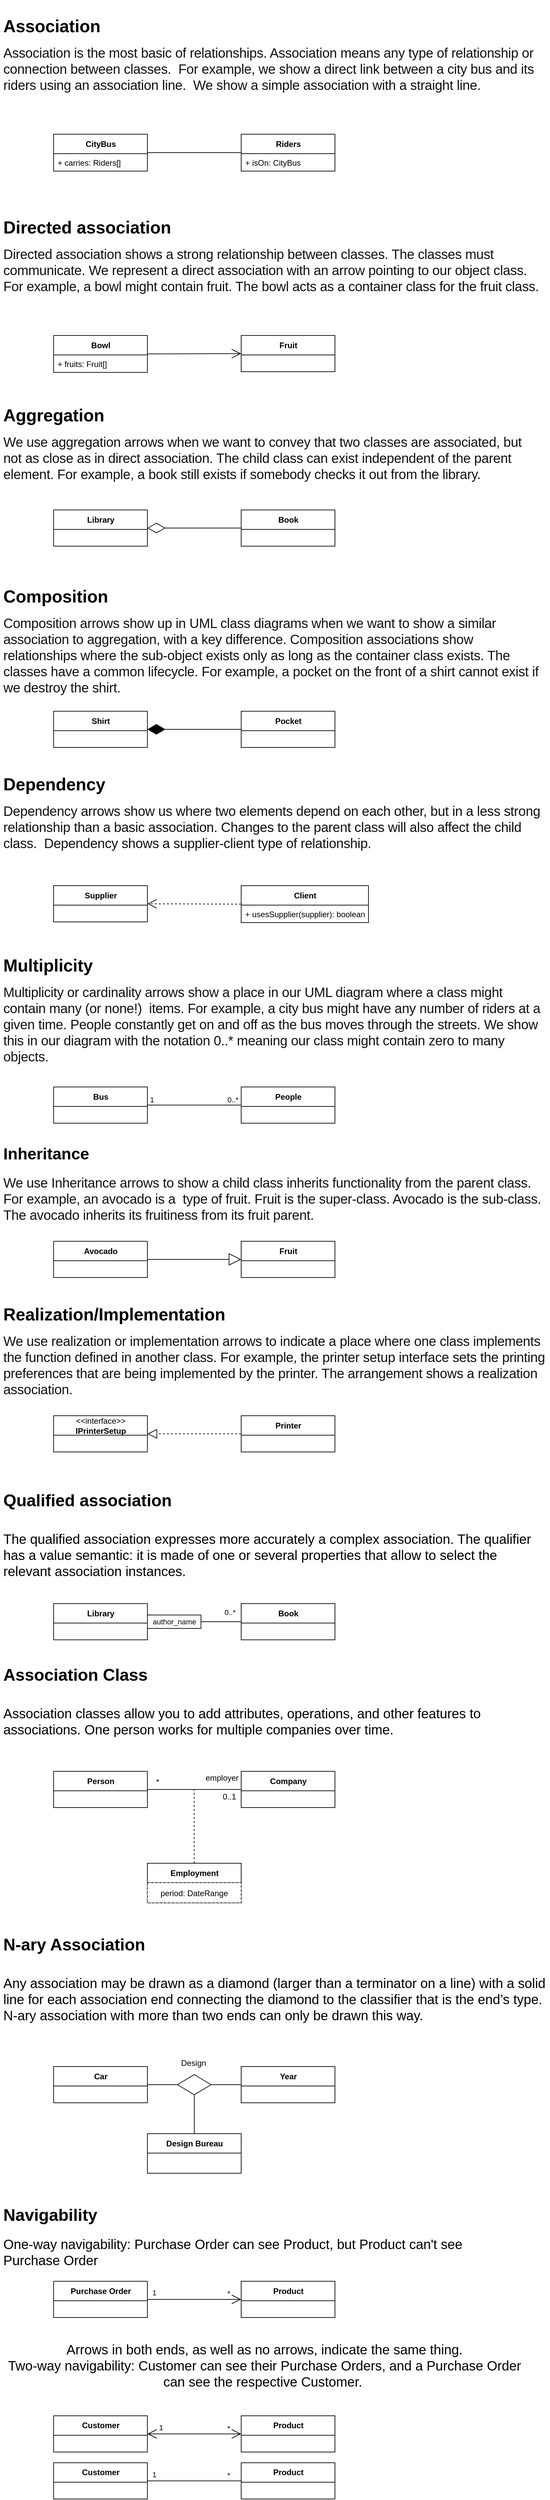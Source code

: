 <mxfile version="18.0.7"><diagram id="o7fOJ3wiFPMP4Yz_1mZE" name="Page-1"><mxGraphModel dx="611" dy="857" grid="1" gridSize="10" guides="1" tooltips="1" connect="1" arrows="1" fold="1" page="1" pageScale="1" pageWidth="827" pageHeight="1169" math="0" shadow="0"><root><mxCell id="0"/><mxCell id="1" parent="0"/><mxCell id="WwN-yL8stC9WpmGlhBr8-2" value="&lt;h3 style=&quot;box-sizing: border-box; border: 0px solid rgb(234, 234, 234); --tw-translate-x:0; --tw-translate-y:0; --tw-rotate:0; --tw-skew-x:0; --tw-skew-y:0; --tw-scale-x:1; --tw-scale-y:1; --tw-pan-x: ; --tw-pan-y: ; --tw-pinch-zoom: ; --tw-scroll-snap-strictness:proximity; --tw-ordinal: ; --tw-slashed-zero: ; --tw-numeric-figure: ; --tw-numeric-spacing: ; --tw-numeric-fraction: ; --tw-ring-inset: ; --tw-ring-offset-width:0px; --tw-ring-offset-color:#fff; --tw-ring-color:rgb(26 151 225/0.5); --tw-ring-offset-shadow:0 0 #0000; --tw-ring-shadow:0 0 #0000; --tw-shadow:0 0 #0000; --tw-shadow-colored:0 0 #0000; --tw-blur: ; --tw-brightness: ; --tw-contrast: ; --tw-grayscale: ; --tw-hue-rotate: ; --tw-invert: ; --tw-saturate: ; --tw-sepia: ; --tw-drop-shadow: ; --tw-backdrop-blur: ; --tw-backdrop-brightness: ; --tw-backdrop-contrast: ; --tw-backdrop-grayscale: ; --tw-backdrop-hue-rotate: ; --tw-backdrop-invert: ; --tw-backdrop-opacity: ; --tw-backdrop-saturate: ; font-size: 1.6rem; margin: 1.5rem 0px 0px;&quot; id=&quot;association&quot;&gt;Association&lt;/h3&gt;&lt;p&gt;&lt;span style=&quot;color: rgb(17, 17, 17); font-size: 20px; letter-spacing: -0.192px;&quot;&gt;Association is the most basic of relationships. Association means any type of relationship or connection between classes.&amp;nbsp; For example, we show a direct link between a city bus and its riders using an association line.&amp;nbsp; We show a simple association with a straight line.&lt;/span&gt;&lt;br&gt;&lt;/p&gt;" style="text;html=1;strokeColor=none;fillColor=none;spacing=5;spacingTop=-20;whiteSpace=wrap;overflow=hidden;rounded=0;" parent="1" vertex="1"><mxGeometry y="10" width="820" height="130" as="geometry"/></mxCell><mxCell id="WwN-yL8stC9WpmGlhBr8-10" style="edgeStyle=orthogonalEdgeStyle;rounded=0;orthogonalLoop=1;jettySize=auto;html=1;exitX=1;exitY=0.5;exitDx=0;exitDy=0;entryX=0;entryY=0.5;entryDx=0;entryDy=0;endArrow=none;endFill=0;" parent="1" source="WwN-yL8stC9WpmGlhBr8-3" target="WwN-yL8stC9WpmGlhBr8-6" edge="1"><mxGeometry relative="1" as="geometry"/></mxCell><mxCell id="WwN-yL8stC9WpmGlhBr8-3" value="CityBus" style="swimlane;fontStyle=1;align=center;verticalAlign=middle;childLayout=stackLayout;horizontal=1;startSize=29;horizontalStack=0;resizeParent=1;resizeParentMax=0;resizeLast=0;collapsible=0;marginBottom=0;html=1;" parent="1" vertex="1"><mxGeometry x="80" y="200" width="140" height="55" as="geometry"/></mxCell><mxCell id="QlOPrbDVY13QdEZT-uBW-7" value="+ carries: Riders[]" style="text;strokeColor=none;fillColor=none;align=left;verticalAlign=top;spacingLeft=4;spacingRight=4;overflow=hidden;rotatable=0;points=[[0,0.5],[1,0.5]];portConstraint=eastwest;" vertex="1" parent="WwN-yL8stC9WpmGlhBr8-3"><mxGeometry y="29" width="140" height="26" as="geometry"/></mxCell><mxCell id="WwN-yL8stC9WpmGlhBr8-6" value="Riders" style="swimlane;fontStyle=1;align=center;verticalAlign=middle;childLayout=stackLayout;horizontal=1;startSize=29;horizontalStack=0;resizeParent=1;resizeParentMax=0;resizeLast=0;collapsible=0;marginBottom=0;html=1;" parent="1" vertex="1"><mxGeometry x="360" y="200" width="140" height="55" as="geometry"/></mxCell><mxCell id="QlOPrbDVY13QdEZT-uBW-8" value="+ isOn: CityBus" style="text;strokeColor=none;fillColor=none;align=left;verticalAlign=top;spacingLeft=4;spacingRight=4;overflow=hidden;rotatable=0;points=[[0,0.5],[1,0.5]];portConstraint=eastwest;" vertex="1" parent="WwN-yL8stC9WpmGlhBr8-6"><mxGeometry y="29" width="140" height="26" as="geometry"/></mxCell><mxCell id="WwN-yL8stC9WpmGlhBr8-11" value="&lt;h3 style=&quot;box-sizing: border-box; border: 0px solid rgb(234, 234, 234); --tw-translate-x:0; --tw-translate-y:0; --tw-rotate:0; --tw-skew-x:0; --tw-skew-y:0; --tw-scale-x:1; --tw-scale-y:1; --tw-pan-x: ; --tw-pan-y: ; --tw-pinch-zoom: ; --tw-scroll-snap-strictness:proximity; --tw-ordinal: ; --tw-slashed-zero: ; --tw-numeric-figure: ; --tw-numeric-spacing: ; --tw-numeric-fraction: ; --tw-ring-inset: ; --tw-ring-offset-width:0px; --tw-ring-offset-color:#fff; --tw-ring-color:rgb(26 151 225/0.5); --tw-ring-offset-shadow:0 0 #0000; --tw-ring-shadow:0 0 #0000; --tw-shadow:0 0 #0000; --tw-shadow-colored:0 0 #0000; --tw-blur: ; --tw-brightness: ; --tw-contrast: ; --tw-grayscale: ; --tw-hue-rotate: ; --tw-invert: ; --tw-saturate: ; --tw-sepia: ; --tw-drop-shadow: ; --tw-backdrop-blur: ; --tw-backdrop-brightness: ; --tw-backdrop-contrast: ; --tw-backdrop-grayscale: ; --tw-backdrop-hue-rotate: ; --tw-backdrop-invert: ; --tw-backdrop-opacity: ; --tw-backdrop-saturate: ; font-size: 1.6rem; margin: 1.5rem 0px 0px;&quot; id=&quot;directed-association&quot;&gt;Directed association&amp;nbsp;&lt;/h3&gt;&lt;p&gt;&lt;span style=&quot;color: rgb(17, 17, 17); font-size: 20px; letter-spacing: -0.192px;&quot;&gt;Directed association shows a strong relationship between classes. The classes must communicate. We represent a direct association with an arrow pointing to our object class. For example, a bowl might contain fruit. The bowl acts as a container class for the fruit class.&lt;/span&gt;&lt;br&gt;&lt;/p&gt;" style="text;html=1;strokeColor=none;fillColor=none;spacing=5;spacingTop=-20;whiteSpace=wrap;overflow=hidden;rounded=0;" parent="1" vertex="1"><mxGeometry y="310" width="810" height="150" as="geometry"/></mxCell><mxCell id="WwN-yL8stC9WpmGlhBr8-13" value="Bowl" style="swimlane;fontStyle=1;align=center;verticalAlign=middle;childLayout=stackLayout;horizontal=1;startSize=29;horizontalStack=0;resizeParent=1;resizeParentMax=0;resizeLast=0;collapsible=0;marginBottom=0;html=1;" parent="1" vertex="1"><mxGeometry x="80" y="500" width="140" height="55" as="geometry"/></mxCell><mxCell id="QlOPrbDVY13QdEZT-uBW-5" value="+ fruits: Fruit[]" style="text;strokeColor=none;fillColor=none;align=left;verticalAlign=top;spacingLeft=4;spacingRight=4;overflow=hidden;rotatable=0;points=[[0,0.5],[1,0.5]];portConstraint=eastwest;" vertex="1" parent="WwN-yL8stC9WpmGlhBr8-13"><mxGeometry y="29" width="140" height="26" as="geometry"/></mxCell><mxCell id="WwN-yL8stC9WpmGlhBr8-14" value="Fruit" style="swimlane;fontStyle=1;align=center;verticalAlign=middle;childLayout=stackLayout;horizontal=1;startSize=29;horizontalStack=0;resizeParent=1;resizeParentMax=0;resizeLast=0;collapsible=0;marginBottom=0;html=1;" parent="1" vertex="1"><mxGeometry x="360" y="500" width="140" height="54" as="geometry"/></mxCell><mxCell id="WwN-yL8stC9WpmGlhBr8-16" value="&lt;h3 style=&quot;box-sizing: border-box; border: 0px solid rgb(234, 234, 234); --tw-translate-x:0; --tw-translate-y:0; --tw-rotate:0; --tw-skew-x:0; --tw-skew-y:0; --tw-scale-x:1; --tw-scale-y:1; --tw-pan-x: ; --tw-pan-y: ; --tw-pinch-zoom: ; --tw-scroll-snap-strictness:proximity; --tw-ordinal: ; --tw-slashed-zero: ; --tw-numeric-figure: ; --tw-numeric-spacing: ; --tw-numeric-fraction: ; --tw-ring-inset: ; --tw-ring-offset-width:0px; --tw-ring-offset-color:#fff; --tw-ring-color:rgb(26 151 225/0.5); --tw-ring-offset-shadow:0 0 #0000; --tw-ring-shadow:0 0 #0000; --tw-shadow:0 0 #0000; --tw-shadow-colored:0 0 #0000; --tw-blur: ; --tw-brightness: ; --tw-contrast: ; --tw-grayscale: ; --tw-hue-rotate: ; --tw-invert: ; --tw-saturate: ; --tw-sepia: ; --tw-drop-shadow: ; --tw-backdrop-blur: ; --tw-backdrop-brightness: ; --tw-backdrop-contrast: ; --tw-backdrop-grayscale: ; --tw-backdrop-hue-rotate: ; --tw-backdrop-invert: ; --tw-backdrop-opacity: ; --tw-backdrop-saturate: ; font-size: 1.6rem; margin: 1.5rem 0px 0px;&quot; id=&quot;aggregation&quot;&gt;Aggregation&lt;/h3&gt;&lt;p&gt;&lt;span style=&quot;color: rgb(17, 17, 17); font-size: 20px; letter-spacing: -0.192px;&quot;&gt;We use aggregation arrows when we want to convey that two classes are associated, but not as close as in direct association. The child class can exist independent of the parent element. For example, a book still exists if somebody checks it out from the library.&lt;/span&gt;&lt;br&gt;&lt;/p&gt;" style="text;html=1;strokeColor=none;fillColor=none;spacing=5;spacingTop=-20;whiteSpace=wrap;overflow=hidden;rounded=0;" parent="1" vertex="1"><mxGeometry y="590" width="810" height="150" as="geometry"/></mxCell><mxCell id="WwN-yL8stC9WpmGlhBr8-20" value="Library" style="swimlane;fontStyle=1;align=center;verticalAlign=middle;childLayout=stackLayout;horizontal=1;startSize=29;horizontalStack=0;resizeParent=1;resizeParentMax=0;resizeLast=0;collapsible=0;marginBottom=0;html=1;" parent="1" vertex="1"><mxGeometry x="80" y="760" width="140" height="54" as="geometry"/></mxCell><mxCell id="WwN-yL8stC9WpmGlhBr8-21" value="Book" style="swimlane;fontStyle=1;align=center;verticalAlign=middle;childLayout=stackLayout;horizontal=1;startSize=29;horizontalStack=0;resizeParent=1;resizeParentMax=0;resizeLast=0;collapsible=0;marginBottom=0;html=1;" parent="1" vertex="1"><mxGeometry x="360" y="760" width="140" height="54" as="geometry"/></mxCell><mxCell id="WwN-yL8stC9WpmGlhBr8-24" value="&lt;h3 style=&quot;box-sizing: border-box; border: 0px solid rgb(234, 234, 234); --tw-translate-x:0; --tw-translate-y:0; --tw-rotate:0; --tw-skew-x:0; --tw-skew-y:0; --tw-scale-x:1; --tw-scale-y:1; --tw-pan-x: ; --tw-pan-y: ; --tw-pinch-zoom: ; --tw-scroll-snap-strictness:proximity; --tw-ordinal: ; --tw-slashed-zero: ; --tw-numeric-figure: ; --tw-numeric-spacing: ; --tw-numeric-fraction: ; --tw-ring-inset: ; --tw-ring-offset-width:0px; --tw-ring-offset-color:#fff; --tw-ring-color:rgb(26 151 225/0.5); --tw-ring-offset-shadow:0 0 #0000; --tw-ring-shadow:0 0 #0000; --tw-shadow:0 0 #0000; --tw-shadow-colored:0 0 #0000; --tw-blur: ; --tw-brightness: ; --tw-contrast: ; --tw-grayscale: ; --tw-hue-rotate: ; --tw-invert: ; --tw-saturate: ; --tw-sepia: ; --tw-drop-shadow: ; --tw-backdrop-blur: ; --tw-backdrop-brightness: ; --tw-backdrop-contrast: ; --tw-backdrop-grayscale: ; --tw-backdrop-hue-rotate: ; --tw-backdrop-invert: ; --tw-backdrop-opacity: ; --tw-backdrop-saturate: ; font-size: 1.6rem; margin: 1.5rem 0px 0px;&quot; id=&quot;composition&quot;&gt;Composition&lt;/h3&gt;&lt;p&gt;&lt;span style=&quot;color: rgb(17, 17, 17); font-size: 20px; letter-spacing: -0.192px;&quot;&gt;Composition arrows show up in UML class diagrams when we want to show a similar association to aggregation, with a key difference. Composition associations show relationships where the sub-object exists only as long as the container class exists. The classes have a common lifecycle. For example, a pocket on the front of a shirt cannot exist if we destroy the shirt.&lt;/span&gt;&lt;br&gt;&lt;/p&gt;" style="text;html=1;strokeColor=none;fillColor=none;spacing=5;spacingTop=-20;whiteSpace=wrap;overflow=hidden;rounded=0;" parent="1" vertex="1"><mxGeometry y="860" width="820" height="180" as="geometry"/></mxCell><mxCell id="WwN-yL8stC9WpmGlhBr8-25" value="Shirt" style="swimlane;fontStyle=1;align=center;verticalAlign=middle;childLayout=stackLayout;horizontal=1;startSize=29;horizontalStack=0;resizeParent=1;resizeParentMax=0;resizeLast=0;collapsible=0;marginBottom=0;html=1;" parent="1" vertex="1"><mxGeometry x="80" y="1060" width="140" height="54" as="geometry"/></mxCell><mxCell id="WwN-yL8stC9WpmGlhBr8-26" value="Pocket" style="swimlane;fontStyle=1;align=center;verticalAlign=middle;childLayout=stackLayout;horizontal=1;startSize=29;horizontalStack=0;resizeParent=1;resizeParentMax=0;resizeLast=0;collapsible=0;marginBottom=0;html=1;" parent="1" vertex="1"><mxGeometry x="360" y="1060" width="140" height="54" as="geometry"/></mxCell><mxCell id="WwN-yL8stC9WpmGlhBr8-29" value="&lt;h3 style=&quot;box-sizing: border-box; border: 0px solid rgb(234, 234, 234); --tw-translate-x:0; --tw-translate-y:0; --tw-rotate:0; --tw-skew-x:0; --tw-skew-y:0; --tw-scale-x:1; --tw-scale-y:1; --tw-pan-x: ; --tw-pan-y: ; --tw-pinch-zoom: ; --tw-scroll-snap-strictness:proximity; --tw-ordinal: ; --tw-slashed-zero: ; --tw-numeric-figure: ; --tw-numeric-spacing: ; --tw-numeric-fraction: ; --tw-ring-inset: ; --tw-ring-offset-width:0px; --tw-ring-offset-color:#fff; --tw-ring-color:rgb(26 151 225/0.5); --tw-ring-offset-shadow:0 0 #0000; --tw-ring-shadow:0 0 #0000; --tw-shadow:0 0 #0000; --tw-shadow-colored:0 0 #0000; --tw-blur: ; --tw-brightness: ; --tw-contrast: ; --tw-grayscale: ; --tw-hue-rotate: ; --tw-invert: ; --tw-saturate: ; --tw-sepia: ; --tw-drop-shadow: ; --tw-backdrop-blur: ; --tw-backdrop-brightness: ; --tw-backdrop-contrast: ; --tw-backdrop-grayscale: ; --tw-backdrop-hue-rotate: ; --tw-backdrop-invert: ; --tw-backdrop-opacity: ; --tw-backdrop-saturate: ; font-size: 1.6rem; margin: 1.5rem 0px 0px;&quot; id=&quot;dependency&quot;&gt;Dependency&lt;/h3&gt;&lt;p&gt;&lt;span style=&quot;color: rgb(17, 17, 17); font-size: 20px; letter-spacing: -0.192px;&quot;&gt;Dependency arrows show us where two elements depend on each other, but in a less strong relationship than a basic association. Changes to the parent class will also affect the child class.&amp;nbsp; Dependency shows a supplier-client type of relationship.&lt;/span&gt;&lt;br&gt;&lt;/p&gt;" style="text;html=1;strokeColor=none;fillColor=none;spacing=5;spacingTop=-20;whiteSpace=wrap;overflow=hidden;rounded=0;" parent="1" vertex="1"><mxGeometry y="1140" width="810" height="140" as="geometry"/></mxCell><mxCell id="WwN-yL8stC9WpmGlhBr8-30" value="Supplier" style="swimlane;fontStyle=1;align=center;verticalAlign=middle;childLayout=stackLayout;horizontal=1;startSize=29;horizontalStack=0;resizeParent=1;resizeParentMax=0;resizeLast=0;collapsible=0;marginBottom=0;html=1;" parent="1" vertex="1"><mxGeometry x="80" y="1320" width="140" height="54" as="geometry"/></mxCell><mxCell id="WwN-yL8stC9WpmGlhBr8-31" value="Client" style="swimlane;fontStyle=1;align=center;verticalAlign=middle;childLayout=stackLayout;horizontal=1;startSize=29;horizontalStack=0;resizeParent=1;resizeParentMax=0;resizeLast=0;collapsible=0;marginBottom=0;html=1;" parent="1" vertex="1"><mxGeometry x="360" y="1320" width="190" height="55" as="geometry"/></mxCell><mxCell id="QlOPrbDVY13QdEZT-uBW-4" value="+ usesSupplier(supplier): boolean" style="text;strokeColor=none;fillColor=none;align=left;verticalAlign=top;spacingLeft=4;spacingRight=4;overflow=hidden;rotatable=0;points=[[0,0.5],[1,0.5]];portConstraint=eastwest;" vertex="1" parent="WwN-yL8stC9WpmGlhBr8-31"><mxGeometry y="29" width="190" height="26" as="geometry"/></mxCell><mxCell id="WwN-yL8stC9WpmGlhBr8-33" value="&lt;br&gt;" style="endArrow=open;endSize=12;dashed=1;html=1;rounded=0;exitX=0;exitY=0.5;exitDx=0;exitDy=0;entryX=1;entryY=0.5;entryDx=0;entryDy=0;" parent="1" source="WwN-yL8stC9WpmGlhBr8-31" target="WwN-yL8stC9WpmGlhBr8-30" edge="1"><mxGeometry width="160" relative="1" as="geometry"><mxPoint x="180" y="1430" as="sourcePoint"/><mxPoint x="300" y="1390" as="targetPoint"/></mxGeometry></mxCell><mxCell id="WwN-yL8stC9WpmGlhBr8-34" value="" style="endArrow=diamondThin;endFill=1;endSize=24;html=1;rounded=0;entryX=1;entryY=0.5;entryDx=0;entryDy=0;exitX=0;exitY=0.5;exitDx=0;exitDy=0;" parent="1" source="WwN-yL8stC9WpmGlhBr8-26" target="WwN-yL8stC9WpmGlhBr8-25" edge="1"><mxGeometry width="160" relative="1" as="geometry"><mxPoint x="320" y="1100" as="sourcePoint"/><mxPoint x="290" y="1060" as="targetPoint"/></mxGeometry></mxCell><mxCell id="WwN-yL8stC9WpmGlhBr8-35" value="" style="endArrow=diamondThin;endFill=0;endSize=24;html=1;rounded=0;exitX=0;exitY=0.5;exitDx=0;exitDy=0;entryX=1;entryY=0.5;entryDx=0;entryDy=0;" parent="1" source="WwN-yL8stC9WpmGlhBr8-21" target="WwN-yL8stC9WpmGlhBr8-20" edge="1"><mxGeometry width="160" relative="1" as="geometry"><mxPoint x="240" y="790" as="sourcePoint"/><mxPoint x="310" y="830" as="targetPoint"/></mxGeometry></mxCell><mxCell id="WwN-yL8stC9WpmGlhBr8-36" value="" style="endArrow=open;endFill=1;endSize=12;html=1;rounded=0;exitX=1;exitY=0.5;exitDx=0;exitDy=0;entryX=0;entryY=0.5;entryDx=0;entryDy=0;" parent="1" source="WwN-yL8stC9WpmGlhBr8-13" target="WwN-yL8stC9WpmGlhBr8-14" edge="1"><mxGeometry width="160" relative="1" as="geometry"><mxPoint x="230" y="580" as="sourcePoint"/><mxPoint x="390" y="580" as="targetPoint"/></mxGeometry></mxCell><mxCell id="WwN-yL8stC9WpmGlhBr8-37" value="&lt;h3 style=&quot;box-sizing: border-box; border: 0px solid rgb(234, 234, 234); --tw-translate-x:0; --tw-translate-y:0; --tw-rotate:0; --tw-skew-x:0; --tw-skew-y:0; --tw-scale-x:1; --tw-scale-y:1; --tw-pan-x: ; --tw-pan-y: ; --tw-pinch-zoom: ; --tw-scroll-snap-strictness:proximity; --tw-ordinal: ; --tw-slashed-zero: ; --tw-numeric-figure: ; --tw-numeric-spacing: ; --tw-numeric-fraction: ; --tw-ring-inset: ; --tw-ring-offset-width:0px; --tw-ring-offset-color:#fff; --tw-ring-color:rgb(26 151 225/0.5); --tw-ring-offset-shadow:0 0 #0000; --tw-ring-shadow:0 0 #0000; --tw-shadow:0 0 #0000; --tw-shadow-colored:0 0 #0000; --tw-blur: ; --tw-brightness: ; --tw-contrast: ; --tw-grayscale: ; --tw-hue-rotate: ; --tw-invert: ; --tw-saturate: ; --tw-sepia: ; --tw-drop-shadow: ; --tw-backdrop-blur: ; --tw-backdrop-brightness: ; --tw-backdrop-contrast: ; --tw-backdrop-grayscale: ; --tw-backdrop-hue-rotate: ; --tw-backdrop-invert: ; --tw-backdrop-opacity: ; --tw-backdrop-saturate: ; font-size: 1.6rem; margin: 1.5rem 0px 0px;&quot; id=&quot;multiplicity&quot;&gt;Multiplicity&lt;/h3&gt;&lt;p&gt;&lt;span style=&quot;color: rgb(17, 17, 17); font-size: 20px; letter-spacing: -0.192px;&quot;&gt;Multiplicity or cardinality arrows show a place in our UML diagram where a class might contain many (or none!)&amp;nbsp; items. For example, a city bus might have any number of riders at a given time. People constantly get on and off as the bus moves through the streets. We show this in our diagram with the notation 0..* meaning our class might contain zero to many objects.&lt;/span&gt;&lt;br&gt;&lt;/p&gt;" style="text;html=1;strokeColor=none;fillColor=none;spacing=5;spacingTop=-20;whiteSpace=wrap;overflow=hidden;rounded=0;" parent="1" vertex="1"><mxGeometry y="1410" width="810" height="190" as="geometry"/></mxCell><mxCell id="WwN-yL8stC9WpmGlhBr8-38" value="Bus" style="swimlane;fontStyle=1;align=center;verticalAlign=middle;childLayout=stackLayout;horizontal=1;startSize=29;horizontalStack=0;resizeParent=1;resizeParentMax=0;resizeLast=0;collapsible=0;marginBottom=0;html=1;" parent="1" vertex="1"><mxGeometry x="80" y="1620" width="140" height="54" as="geometry"/></mxCell><mxCell id="WwN-yL8stC9WpmGlhBr8-39" value="People" style="swimlane;fontStyle=1;align=center;verticalAlign=middle;childLayout=stackLayout;horizontal=1;startSize=29;horizontalStack=0;resizeParent=1;resizeParentMax=0;resizeLast=0;collapsible=0;marginBottom=0;html=1;" parent="1" vertex="1"><mxGeometry x="360" y="1620" width="140" height="54" as="geometry"/></mxCell><mxCell id="WwN-yL8stC9WpmGlhBr8-41" value="" style="endArrow=none;html=1;edgeStyle=orthogonalEdgeStyle;rounded=0;exitX=1;exitY=0.5;exitDx=0;exitDy=0;entryX=0;entryY=0.5;entryDx=0;entryDy=0;" parent="1" source="WwN-yL8stC9WpmGlhBr8-38" target="WwN-yL8stC9WpmGlhBr8-39" edge="1"><mxGeometry relative="1" as="geometry"><mxPoint x="300" y="1780" as="sourcePoint"/><mxPoint x="350" y="1660" as="targetPoint"/></mxGeometry></mxCell><mxCell id="WwN-yL8stC9WpmGlhBr8-42" value="1" style="edgeLabel;resizable=0;html=1;align=left;verticalAlign=bottom;" parent="WwN-yL8stC9WpmGlhBr8-41" connectable="0" vertex="1"><mxGeometry x="-1" relative="1" as="geometry"><mxPoint x="2" as="offset"/></mxGeometry></mxCell><mxCell id="WwN-yL8stC9WpmGlhBr8-43" value="0..*" style="edgeLabel;resizable=0;html=1;align=right;verticalAlign=bottom;" parent="WwN-yL8stC9WpmGlhBr8-41" connectable="0" vertex="1"><mxGeometry x="1" relative="1" as="geometry"><mxPoint x="-4" as="offset"/></mxGeometry></mxCell><mxCell id="WwN-yL8stC9WpmGlhBr8-45" value="&lt;h1&gt;Inheritance&lt;/h1&gt;&lt;div&gt;&lt;span style=&quot;color: rgb(17, 17, 17); font-size: 20px; letter-spacing: -0.192px;&quot;&gt;We use Inheritance arrows to show a child class inherits functionality from the parent class.&amp;nbsp; For example, an avocado is a&amp;nbsp; type of fruit. Fruit is the super-class. Avocado is the sub-class. The avocado inherits its fruitiness from its fruit parent.&lt;/span&gt;&lt;br&gt;&lt;/div&gt;" style="text;html=1;strokeColor=none;fillColor=none;spacing=5;spacingTop=-20;whiteSpace=wrap;overflow=hidden;rounded=0;" parent="1" vertex="1"><mxGeometry y="1700" width="820" height="130" as="geometry"/></mxCell><mxCell id="WwN-yL8stC9WpmGlhBr8-46" value="Avocado" style="swimlane;fontStyle=1;align=center;verticalAlign=middle;childLayout=stackLayout;horizontal=1;startSize=29;horizontalStack=0;resizeParent=1;resizeParentMax=0;resizeLast=0;collapsible=0;marginBottom=0;html=1;" parent="1" vertex="1"><mxGeometry x="80" y="1850" width="140" height="54" as="geometry"/></mxCell><mxCell id="WwN-yL8stC9WpmGlhBr8-47" value="Fruit" style="swimlane;fontStyle=1;align=center;verticalAlign=middle;childLayout=stackLayout;horizontal=1;startSize=29;horizontalStack=0;resizeParent=1;resizeParentMax=0;resizeLast=0;collapsible=0;marginBottom=0;html=1;" parent="1" vertex="1"><mxGeometry x="360" y="1850" width="140" height="54" as="geometry"/></mxCell><mxCell id="WwN-yL8stC9WpmGlhBr8-51" value="" style="endArrow=block;endSize=16;endFill=0;html=1;rounded=0;exitX=1;exitY=0.5;exitDx=0;exitDy=0;entryX=0;entryY=0.5;entryDx=0;entryDy=0;" parent="1" source="WwN-yL8stC9WpmGlhBr8-46" target="WwN-yL8stC9WpmGlhBr8-47" edge="1"><mxGeometry width="160" relative="1" as="geometry"><mxPoint x="180" y="1990" as="sourcePoint"/><mxPoint x="340" y="1990" as="targetPoint"/></mxGeometry></mxCell><mxCell id="WwN-yL8stC9WpmGlhBr8-52" value="&lt;h3 style=&quot;box-sizing: border-box; border: 0px solid rgb(234, 234, 234); --tw-translate-x:0; --tw-translate-y:0; --tw-rotate:0; --tw-skew-x:0; --tw-skew-y:0; --tw-scale-x:1; --tw-scale-y:1; --tw-pan-x: ; --tw-pan-y: ; --tw-pinch-zoom: ; --tw-scroll-snap-strictness:proximity; --tw-ordinal: ; --tw-slashed-zero: ; --tw-numeric-figure: ; --tw-numeric-spacing: ; --tw-numeric-fraction: ; --tw-ring-inset: ; --tw-ring-offset-width:0px; --tw-ring-offset-color:#fff; --tw-ring-color:rgb(26 151 225/0.5); --tw-ring-offset-shadow:0 0 #0000; --tw-ring-shadow:0 0 #0000; --tw-shadow:0 0 #0000; --tw-shadow-colored:0 0 #0000; --tw-blur: ; --tw-brightness: ; --tw-contrast: ; --tw-grayscale: ; --tw-hue-rotate: ; --tw-invert: ; --tw-saturate: ; --tw-sepia: ; --tw-drop-shadow: ; --tw-backdrop-blur: ; --tw-backdrop-brightness: ; --tw-backdrop-contrast: ; --tw-backdrop-grayscale: ; --tw-backdrop-hue-rotate: ; --tw-backdrop-invert: ; --tw-backdrop-opacity: ; --tw-backdrop-saturate: ; font-size: 1.6rem; margin: 1.5rem 0px 0px;&quot; id=&quot;realization-implementation&quot;&gt;Realization/Implementation&lt;/h3&gt;&lt;p&gt;&lt;span style=&quot;color: rgb(17, 17, 17); font-size: 20px; letter-spacing: -0.192px;&quot;&gt;We use realization or implementation arrows to indicate a place where one class implements the function defined in another class. For example, the printer setup interface sets the printing preferences that are being implemented by the printer. The arrangement shows a realization association.&lt;/span&gt;&lt;br&gt;&lt;/p&gt;" style="text;html=1;strokeColor=none;fillColor=none;spacing=5;spacingTop=-20;whiteSpace=wrap;overflow=hidden;rounded=0;" parent="1" vertex="1"><mxGeometry y="1930" width="820" height="160" as="geometry"/></mxCell><mxCell id="WwN-yL8stC9WpmGlhBr8-53" value="&lt;span style=&quot;font-weight: normal;&quot;&gt;&amp;lt;&amp;lt;interface&amp;gt;&amp;gt;&lt;/span&gt;&lt;br&gt;IPrinterSetup" style="swimlane;fontStyle=1;align=center;verticalAlign=middle;childLayout=stackLayout;horizontal=1;startSize=29;horizontalStack=0;resizeParent=1;resizeParentMax=0;resizeLast=0;collapsible=0;marginBottom=0;html=1;" parent="1" vertex="1"><mxGeometry x="80" y="2110" width="140" height="54" as="geometry"/></mxCell><mxCell id="WwN-yL8stC9WpmGlhBr8-54" value="Printer" style="swimlane;fontStyle=1;align=center;verticalAlign=middle;childLayout=stackLayout;horizontal=1;startSize=29;horizontalStack=0;resizeParent=1;resizeParentMax=0;resizeLast=0;collapsible=0;marginBottom=0;html=1;" parent="1" vertex="1"><mxGeometry x="360" y="2110" width="140" height="54" as="geometry"/></mxCell><mxCell id="WwN-yL8stC9WpmGlhBr8-56" value="" style="endArrow=block;dashed=1;endFill=0;endSize=12;html=1;rounded=0;exitX=0;exitY=0.5;exitDx=0;exitDy=0;entryX=1;entryY=0.5;entryDx=0;entryDy=0;" parent="1" source="WwN-yL8stC9WpmGlhBr8-54" target="WwN-yL8stC9WpmGlhBr8-53" edge="1"><mxGeometry width="160" relative="1" as="geometry"><mxPoint x="240" y="2210" as="sourcePoint"/><mxPoint x="400" y="2210" as="targetPoint"/></mxGeometry></mxCell><mxCell id="WwN-yL8stC9WpmGlhBr8-57" value="&lt;h1&gt;&lt;font style=&quot;font-size: 25px;&quot;&gt;Navigability&lt;/font&gt;&lt;/h1&gt;&lt;p&gt;&lt;font style=&quot;font-size: 20px;&quot;&gt;One-way navigability:&amp;nbsp;&lt;span style=&quot;background-color: initial;&quot;&gt;Purchase Order can see Product, but Product can't see Purchase Order&lt;/span&gt;&lt;/font&gt;&lt;/p&gt;" style="text;html=1;strokeColor=none;fillColor=none;spacing=5;spacingTop=-20;whiteSpace=wrap;overflow=hidden;rounded=0;" parent="1" vertex="1"><mxGeometry y="3280" width="780" height="110" as="geometry"/></mxCell><mxCell id="WwN-yL8stC9WpmGlhBr8-58" value="Purchase Order" style="swimlane;fontStyle=1;align=center;verticalAlign=middle;childLayout=stackLayout;horizontal=1;startSize=29;horizontalStack=0;resizeParent=1;resizeParentMax=0;resizeLast=0;collapsible=0;marginBottom=0;html=1;" parent="1" vertex="1"><mxGeometry x="80" y="3400" width="140" height="54" as="geometry"/></mxCell><mxCell id="WwN-yL8stC9WpmGlhBr8-59" value="Product" style="swimlane;fontStyle=1;align=center;verticalAlign=middle;childLayout=stackLayout;horizontal=1;startSize=29;horizontalStack=0;resizeParent=1;resizeParentMax=0;resizeLast=0;collapsible=0;marginBottom=0;html=1;" parent="1" vertex="1"><mxGeometry x="360" y="3400" width="140" height="54" as="geometry"/></mxCell><mxCell id="WwN-yL8stC9WpmGlhBr8-60" value="" style="endArrow=open;endFill=1;endSize=12;html=1;rounded=0;exitX=1;exitY=0.5;exitDx=0;exitDy=0;entryX=0;entryY=0.5;entryDx=0;entryDy=0;" parent="1" source="WwN-yL8stC9WpmGlhBr8-58" target="WwN-yL8stC9WpmGlhBr8-59" edge="1"><mxGeometry width="160" relative="1" as="geometry"><mxPoint x="230" y="3480" as="sourcePoint"/><mxPoint x="390" y="3480" as="targetPoint"/></mxGeometry></mxCell><mxCell id="WwN-yL8stC9WpmGlhBr8-62" value="1" style="edgeLabel;html=1;align=center;verticalAlign=middle;resizable=0;points=[];" parent="WwN-yL8stC9WpmGlhBr8-60" vertex="1" connectable="0"><mxGeometry x="-0.797" y="-1" relative="1" as="geometry"><mxPoint x="-4" y="-11" as="offset"/></mxGeometry></mxCell><mxCell id="WwN-yL8stC9WpmGlhBr8-63" value="*" style="edgeLabel;html=1;align=center;verticalAlign=middle;resizable=0;points=[];" parent="WwN-yL8stC9WpmGlhBr8-60" vertex="1" connectable="0"><mxGeometry x="0.718" y="-1" relative="1" as="geometry"><mxPoint y="-10" as="offset"/></mxGeometry></mxCell><mxCell id="WwN-yL8stC9WpmGlhBr8-61" value="&lt;font style=&quot;font-size: 20px;&quot;&gt;Arrows in both ends, as well as no arrows, indicate the same thing.&lt;br&gt;Two-way navigability: Customer can see their Purchase Orders, and a Purchase Order can see the respective Customer.&amp;nbsp;&lt;/font&gt;" style="text;html=1;strokeColor=none;fillColor=none;align=center;verticalAlign=middle;whiteSpace=wrap;rounded=0;" parent="1" vertex="1"><mxGeometry y="3480" width="790" height="90" as="geometry"/></mxCell><mxCell id="WwN-yL8stC9WpmGlhBr8-64" value="Customer" style="swimlane;fontStyle=1;align=center;verticalAlign=middle;childLayout=stackLayout;horizontal=1;startSize=29;horizontalStack=0;resizeParent=1;resizeParentMax=0;resizeLast=0;collapsible=0;marginBottom=0;html=1;" parent="1" vertex="1"><mxGeometry x="80" y="3600.5" width="140" height="54" as="geometry"/></mxCell><mxCell id="WwN-yL8stC9WpmGlhBr8-65" value="Product" style="swimlane;fontStyle=1;align=center;verticalAlign=middle;childLayout=stackLayout;horizontal=1;startSize=29;horizontalStack=0;resizeParent=1;resizeParentMax=0;resizeLast=0;collapsible=0;marginBottom=0;html=1;" parent="1" vertex="1"><mxGeometry x="360" y="3600.5" width="140" height="54" as="geometry"/></mxCell><mxCell id="WwN-yL8stC9WpmGlhBr8-66" value="" style="endArrow=open;endFill=1;endSize=12;html=1;rounded=0;exitX=1;exitY=0.5;exitDx=0;exitDy=0;entryX=0;entryY=0.5;entryDx=0;entryDy=0;startArrow=open;startFill=0;startSize=12;" parent="1" source="WwN-yL8stC9WpmGlhBr8-64" target="WwN-yL8stC9WpmGlhBr8-65" edge="1"><mxGeometry width="160" relative="1" as="geometry"><mxPoint x="230" y="3680.5" as="sourcePoint"/><mxPoint x="390" y="3680.5" as="targetPoint"/></mxGeometry></mxCell><mxCell id="WwN-yL8stC9WpmGlhBr8-67" value="1" style="edgeLabel;html=1;align=center;verticalAlign=middle;resizable=0;points=[];" parent="WwN-yL8stC9WpmGlhBr8-66" vertex="1" connectable="0"><mxGeometry x="-0.797" y="-1" relative="1" as="geometry"><mxPoint x="6" y="-11" as="offset"/></mxGeometry></mxCell><mxCell id="WwN-yL8stC9WpmGlhBr8-68" value="*" style="edgeLabel;html=1;align=center;verticalAlign=middle;resizable=0;points=[];" parent="WwN-yL8stC9WpmGlhBr8-66" vertex="1" connectable="0"><mxGeometry x="0.718" y="-1" relative="1" as="geometry"><mxPoint y="-10" as="offset"/></mxGeometry></mxCell><mxCell id="WwN-yL8stC9WpmGlhBr8-69" value="Customer" style="swimlane;fontStyle=1;align=center;verticalAlign=middle;childLayout=stackLayout;horizontal=1;startSize=29;horizontalStack=0;resizeParent=1;resizeParentMax=0;resizeLast=0;collapsible=0;marginBottom=0;html=1;" parent="1" vertex="1"><mxGeometry x="80" y="3670.5" width="140" height="54" as="geometry"/></mxCell><mxCell id="WwN-yL8stC9WpmGlhBr8-70" value="Product" style="swimlane;fontStyle=1;align=center;verticalAlign=middle;childLayout=stackLayout;horizontal=1;startSize=29;horizontalStack=0;resizeParent=1;resizeParentMax=0;resizeLast=0;collapsible=0;marginBottom=0;html=1;" parent="1" vertex="1"><mxGeometry x="360" y="3670.5" width="140" height="54" as="geometry"/></mxCell><mxCell id="WwN-yL8stC9WpmGlhBr8-71" value="" style="endArrow=none;endFill=0;endSize=12;html=1;rounded=0;exitX=1;exitY=0.5;exitDx=0;exitDy=0;entryX=0;entryY=0.5;entryDx=0;entryDy=0;" parent="1" source="WwN-yL8stC9WpmGlhBr8-69" target="WwN-yL8stC9WpmGlhBr8-70" edge="1"><mxGeometry width="160" relative="1" as="geometry"><mxPoint x="230" y="3750.5" as="sourcePoint"/><mxPoint x="390" y="3750.5" as="targetPoint"/></mxGeometry></mxCell><mxCell id="WwN-yL8stC9WpmGlhBr8-72" value="1" style="edgeLabel;html=1;align=center;verticalAlign=middle;resizable=0;points=[];" parent="WwN-yL8stC9WpmGlhBr8-71" vertex="1" connectable="0"><mxGeometry x="-0.797" y="-1" relative="1" as="geometry"><mxPoint x="-4" y="-11" as="offset"/></mxGeometry></mxCell><mxCell id="WwN-yL8stC9WpmGlhBr8-73" value="*" style="edgeLabel;html=1;align=center;verticalAlign=middle;resizable=0;points=[];" parent="WwN-yL8stC9WpmGlhBr8-71" vertex="1" connectable="0"><mxGeometry x="0.718" y="-1" relative="1" as="geometry"><mxPoint y="-10" as="offset"/></mxGeometry></mxCell><mxCell id="WwN-yL8stC9WpmGlhBr8-74" value="&lt;h1&gt;&lt;font style=&quot;font-size: 25px;&quot;&gt;Qualified association&lt;/font&gt;&lt;/h1&gt;&lt;div&gt;&lt;font style=&quot;&quot;&gt;&lt;font style=&quot;font-size: 20px;&quot;&gt;The qualified association expresses more accurately a complex association. The qualifier has a value semantic: it is made of one or several properties that allow to select the relevant association instances.&lt;/font&gt;&lt;br&gt;&lt;/font&gt;&lt;/div&gt;" style="text;html=1;strokeColor=none;fillColor=none;spacing=5;spacingTop=-20;whiteSpace=wrap;overflow=hidden;rounded=0;fontSize=20;" parent="1" vertex="1"><mxGeometry y="2190" width="820" height="180" as="geometry"/></mxCell><mxCell id="WwN-yL8stC9WpmGlhBr8-75" value="Library" style="swimlane;fontStyle=1;align=center;verticalAlign=middle;childLayout=stackLayout;horizontal=1;startSize=29;horizontalStack=0;resizeParent=1;resizeParentMax=0;resizeLast=0;collapsible=0;marginBottom=0;html=1;" parent="1" vertex="1"><mxGeometry x="80" y="2390" width="140" height="54" as="geometry"/></mxCell><mxCell id="WwN-yL8stC9WpmGlhBr8-79" style="edgeStyle=orthogonalEdgeStyle;rounded=0;orthogonalLoop=1;jettySize=auto;html=1;exitX=0;exitY=0.5;exitDx=0;exitDy=0;entryX=1;entryY=0.5;entryDx=0;entryDy=0;fontFamily=Helvetica;fontSize=25;startArrow=none;startFill=0;endArrow=none;endFill=0;startSize=12;" parent="1" source="WwN-yL8stC9WpmGlhBr8-76" target="WwN-yL8stC9WpmGlhBr8-75" edge="1"><mxGeometry relative="1" as="geometry"/></mxCell><mxCell id="WwN-yL8stC9WpmGlhBr8-80" value="&lt;font style=&quot;font-size: 11px;&quot;&gt;0..*&lt;/font&gt;" style="edgeLabel;html=1;align=center;verticalAlign=middle;resizable=0;points=[];fontSize=25;fontFamily=Helvetica;" parent="WwN-yL8stC9WpmGlhBr8-79" vertex="1" connectable="0"><mxGeometry x="-0.709" y="-3" relative="1" as="geometry"><mxPoint x="3" y="-17" as="offset"/></mxGeometry></mxCell><mxCell id="WwN-yL8stC9WpmGlhBr8-76" value="Book" style="swimlane;fontStyle=1;align=center;verticalAlign=middle;childLayout=stackLayout;horizontal=1;startSize=29;horizontalStack=0;resizeParent=1;resizeParentMax=0;resizeLast=0;collapsible=0;marginBottom=0;html=1;" parent="1" vertex="1"><mxGeometry x="360" y="2390" width="140" height="54" as="geometry"/></mxCell><mxCell id="WwN-yL8stC9WpmGlhBr8-81" value="author_name" style="html=1;fontFamily=Helvetica;fontSize=11;" parent="1" vertex="1"><mxGeometry x="220" y="2407" width="80" height="20" as="geometry"/></mxCell><mxCell id="WwN-yL8stC9WpmGlhBr8-82" value="&lt;h1&gt;&lt;span style=&quot;font-size: 25px;&quot;&gt;Association Class&lt;/span&gt;&lt;/h1&gt;&lt;div&gt;&lt;font style=&quot;&quot;&gt;Association classes allow you to add attributes, operations, and other features to associations. One person works for multiple companies over time.&lt;br&gt;&lt;/font&gt;&lt;/div&gt;" style="text;html=1;strokeColor=none;fillColor=none;spacing=5;spacingTop=-20;whiteSpace=wrap;overflow=hidden;rounded=0;fontSize=20;" parent="1" vertex="1"><mxGeometry y="2450" width="820" height="140" as="geometry"/></mxCell><mxCell id="WwN-yL8stC9WpmGlhBr8-88" style="edgeStyle=orthogonalEdgeStyle;rounded=0;orthogonalLoop=1;jettySize=auto;html=1;exitX=1;exitY=0.5;exitDx=0;exitDy=0;entryX=0;entryY=0.5;entryDx=0;entryDy=0;fontFamily=Helvetica;fontSize=12;startArrow=none;startFill=0;endArrow=none;endFill=0;startSize=12;" parent="1" source="WwN-yL8stC9WpmGlhBr8-83" target="WwN-yL8stC9WpmGlhBr8-84" edge="1"><mxGeometry relative="1" as="geometry"/></mxCell><mxCell id="WwN-yL8stC9WpmGlhBr8-89" value="*" style="edgeLabel;html=1;align=center;verticalAlign=middle;resizable=0;points=[];fontSize=12;fontFamily=Helvetica;" parent="WwN-yL8stC9WpmGlhBr8-88" vertex="1" connectable="0"><mxGeometry x="-0.785" y="3" relative="1" as="geometry"><mxPoint y="-8" as="offset"/></mxGeometry></mxCell><mxCell id="WwN-yL8stC9WpmGlhBr8-90" value="employer" style="edgeLabel;html=1;align=center;verticalAlign=middle;resizable=0;points=[];fontSize=12;fontFamily=Helvetica;" parent="WwN-yL8stC9WpmGlhBr8-88" vertex="1" connectable="0"><mxGeometry x="0.848" relative="1" as="geometry"><mxPoint x="-19" y="-17" as="offset"/></mxGeometry></mxCell><mxCell id="WwN-yL8stC9WpmGlhBr8-91" value="0..1" style="edgeLabel;html=1;align=center;verticalAlign=middle;resizable=0;points=[];fontSize=12;fontFamily=Helvetica;" parent="WwN-yL8stC9WpmGlhBr8-88" vertex="1" connectable="0"><mxGeometry x="0.736" y="-1" relative="1" as="geometry"><mxPoint y="10" as="offset"/></mxGeometry></mxCell><mxCell id="WwN-yL8stC9WpmGlhBr8-83" value="Person" style="swimlane;fontStyle=1;align=center;verticalAlign=middle;childLayout=stackLayout;horizontal=1;startSize=29;horizontalStack=0;resizeParent=1;resizeParentMax=0;resizeLast=0;collapsible=0;marginBottom=0;html=1;" parent="1" vertex="1"><mxGeometry x="80" y="2640" width="140" height="54" as="geometry"/></mxCell><mxCell id="WwN-yL8stC9WpmGlhBr8-84" value="Company" style="swimlane;fontStyle=1;align=center;verticalAlign=middle;childLayout=stackLayout;horizontal=1;startSize=29;horizontalStack=0;resizeParent=1;resizeParentMax=0;resizeLast=0;collapsible=0;marginBottom=0;html=1;" parent="1" vertex="1"><mxGeometry x="360" y="2640" width="140" height="54" as="geometry"/></mxCell><mxCell id="WwN-yL8stC9WpmGlhBr8-92" style="edgeStyle=orthogonalEdgeStyle;rounded=0;orthogonalLoop=1;jettySize=auto;html=1;exitX=0.5;exitY=0;exitDx=0;exitDy=0;fontFamily=Helvetica;fontSize=12;startArrow=none;startFill=0;endArrow=none;endFill=0;startSize=12;dashed=1;" parent="1" edge="1"><mxGeometry relative="1" as="geometry"><mxPoint x="289.83" y="2667" as="targetPoint"/><mxPoint x="289.83" y="2777" as="sourcePoint"/></mxGeometry></mxCell><mxCell id="WwN-yL8stC9WpmGlhBr8-85" value="Employment" style="swimlane;fontStyle=1;align=center;verticalAlign=middle;childLayout=stackLayout;horizontal=1;startSize=29;horizontalStack=0;resizeParent=1;resizeParentMax=0;resizeLast=0;collapsible=0;marginBottom=0;html=1;" parent="1" vertex="1"><mxGeometry x="220" y="2777" width="140" height="59" as="geometry"/></mxCell><mxCell id="WwN-yL8stC9WpmGlhBr8-87" value="period: DateRange" style="fontStyle=0;dashed=1;fontFamily=Helvetica;fontSize=12;" parent="WwN-yL8stC9WpmGlhBr8-85" vertex="1"><mxGeometry y="29" width="140" height="30" as="geometry"/></mxCell><mxCell id="WwN-yL8stC9WpmGlhBr8-106" style="edgeStyle=orthogonalEdgeStyle;rounded=0;orthogonalLoop=1;jettySize=auto;html=1;exitX=1;exitY=0.5;exitDx=0;exitDy=0;entryX=0;entryY=0.5;entryDx=0;entryDy=0;fontFamily=Helvetica;fontSize=12;startArrow=none;startFill=0;endArrow=none;endFill=0;startSize=12;" parent="1" source="WwN-yL8stC9WpmGlhBr8-97" target="WwN-yL8stC9WpmGlhBr8-102" edge="1"><mxGeometry relative="1" as="geometry"/></mxCell><mxCell id="WwN-yL8stC9WpmGlhBr8-97" value="Car" style="swimlane;fontStyle=1;align=center;verticalAlign=middle;childLayout=stackLayout;horizontal=1;startSize=29;horizontalStack=0;resizeParent=1;resizeParentMax=0;resizeLast=0;collapsible=0;marginBottom=0;html=1;" parent="1" vertex="1"><mxGeometry x="80" y="3080" width="140" height="54" as="geometry"/></mxCell><mxCell id="WwN-yL8stC9WpmGlhBr8-98" value="Year" style="swimlane;fontStyle=1;align=center;verticalAlign=middle;childLayout=stackLayout;horizontal=1;startSize=29;horizontalStack=0;resizeParent=1;resizeParentMax=0;resizeLast=0;collapsible=0;marginBottom=0;html=1;" parent="1" vertex="1"><mxGeometry x="360" y="3080" width="140" height="54" as="geometry"/></mxCell><mxCell id="WwN-yL8stC9WpmGlhBr8-105" style="edgeStyle=orthogonalEdgeStyle;rounded=0;orthogonalLoop=1;jettySize=auto;html=1;exitX=0.5;exitY=0;exitDx=0;exitDy=0;entryX=0.5;entryY=1;entryDx=0;entryDy=0;fontFamily=Helvetica;fontSize=12;startArrow=none;startFill=0;endArrow=none;endFill=0;startSize=12;" parent="1" source="WwN-yL8stC9WpmGlhBr8-100" target="WwN-yL8stC9WpmGlhBr8-102" edge="1"><mxGeometry relative="1" as="geometry"/></mxCell><mxCell id="WwN-yL8stC9WpmGlhBr8-100" value="Design Bureau" style="swimlane;fontStyle=1;align=center;verticalAlign=middle;childLayout=stackLayout;horizontal=1;startSize=29;horizontalStack=0;resizeParent=1;resizeParentMax=0;resizeLast=0;collapsible=0;marginBottom=0;html=1;" parent="1" vertex="1"><mxGeometry x="220" y="3180" width="140" height="59" as="geometry"/></mxCell><mxCell id="WwN-yL8stC9WpmGlhBr8-107" style="edgeStyle=orthogonalEdgeStyle;rounded=0;orthogonalLoop=1;jettySize=auto;html=1;exitX=1;exitY=0.5;exitDx=0;exitDy=0;entryX=0;entryY=0.5;entryDx=0;entryDy=0;fontFamily=Helvetica;fontSize=12;startArrow=none;startFill=0;endArrow=none;endFill=0;startSize=12;" parent="1" source="WwN-yL8stC9WpmGlhBr8-102" target="WwN-yL8stC9WpmGlhBr8-98" edge="1"><mxGeometry relative="1" as="geometry"/></mxCell><mxCell id="WwN-yL8stC9WpmGlhBr8-102" value="" style="rhombus;whiteSpace=wrap;html=1;fontFamily=Helvetica;fontSize=12;" parent="1" vertex="1"><mxGeometry x="265" y="3092" width="50" height="30" as="geometry"/></mxCell><mxCell id="WwN-yL8stC9WpmGlhBr8-103" value="Design" style="text;html=1;strokeColor=none;fillColor=none;align=center;verticalAlign=middle;whiteSpace=wrap;rounded=0;fontFamily=Helvetica;fontSize=12;" parent="1" vertex="1"><mxGeometry x="259" y="3060" width="60" height="30" as="geometry"/></mxCell><mxCell id="WwN-yL8stC9WpmGlhBr8-108" value="&lt;h1&gt;&lt;span style=&quot;font-size: 25px;&quot;&gt;N-ary Association&lt;/span&gt;&lt;/h1&gt;&lt;div&gt;&lt;font style=&quot;&quot;&gt;Any association may be drawn as a diamond (larger than a terminator on a line) with a solid line for each association end connecting the diamond to the classifier that is the end’s type. N-ary association with more than two ends can only be drawn this way.&lt;br&gt;&lt;/font&gt;&lt;/div&gt;" style="text;html=1;strokeColor=none;fillColor=none;spacing=5;spacingTop=-20;whiteSpace=wrap;overflow=hidden;rounded=0;fontSize=20;" parent="1" vertex="1"><mxGeometry y="2852" width="820" height="178" as="geometry"/></mxCell></root></mxGraphModel></diagram></mxfile>